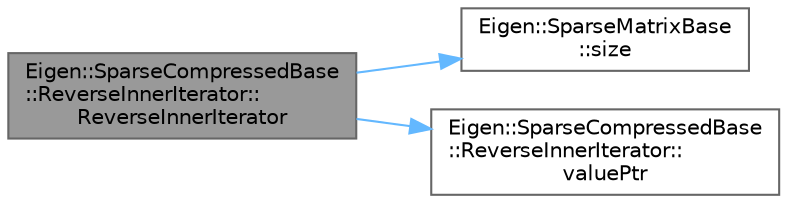 digraph "Eigen::SparseCompressedBase::ReverseInnerIterator::ReverseInnerIterator"
{
 // LATEX_PDF_SIZE
  bgcolor="transparent";
  edge [fontname=Helvetica,fontsize=10,labelfontname=Helvetica,labelfontsize=10];
  node [fontname=Helvetica,fontsize=10,shape=box,height=0.2,width=0.4];
  rankdir="LR";
  Node1 [id="Node000001",label="Eigen::SparseCompressedBase\l::ReverseInnerIterator::\lReverseInnerIterator",height=0.2,width=0.4,color="gray40", fillcolor="grey60", style="filled", fontcolor="black",tooltip=" "];
  Node1 -> Node2 [id="edge1_Node000001_Node000002",color="steelblue1",style="solid",tooltip=" "];
  Node2 [id="Node000002",label="Eigen::SparseMatrixBase\l::size",height=0.2,width=0.4,color="grey40", fillcolor="white", style="filled",URL="$class_eigen_1_1_sparse_matrix_base.html#a124bc57921775eb9aa2dfd9727e23472",tooltip=" "];
  Node1 -> Node3 [id="edge2_Node000001_Node000003",color="steelblue1",style="solid",tooltip=" "];
  Node3 [id="Node000003",label="Eigen::SparseCompressedBase\l::ReverseInnerIterator::\lvaluePtr",height=0.2,width=0.4,color="grey40", fillcolor="white", style="filled",URL="$class_eigen_1_1_sparse_compressed_base.html#a6373c1dab09c6d3db8fe5e4eea060a86",tooltip=" "];
}
